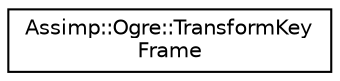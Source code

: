 digraph "Graphical Class Hierarchy"
{
  edge [fontname="Helvetica",fontsize="10",labelfontname="Helvetica",labelfontsize="10"];
  node [fontname="Helvetica",fontsize="10",shape=record];
  rankdir="LR";
  Node1 [label="Assimp::Ogre::TransformKey\lFrame",height=0.2,width=0.4,color="black", fillcolor="white", style="filled",URL="$struct_assimp_1_1_ogre_1_1_transform_key_frame.html",tooltip="Ogre animation key frame. "];
}
